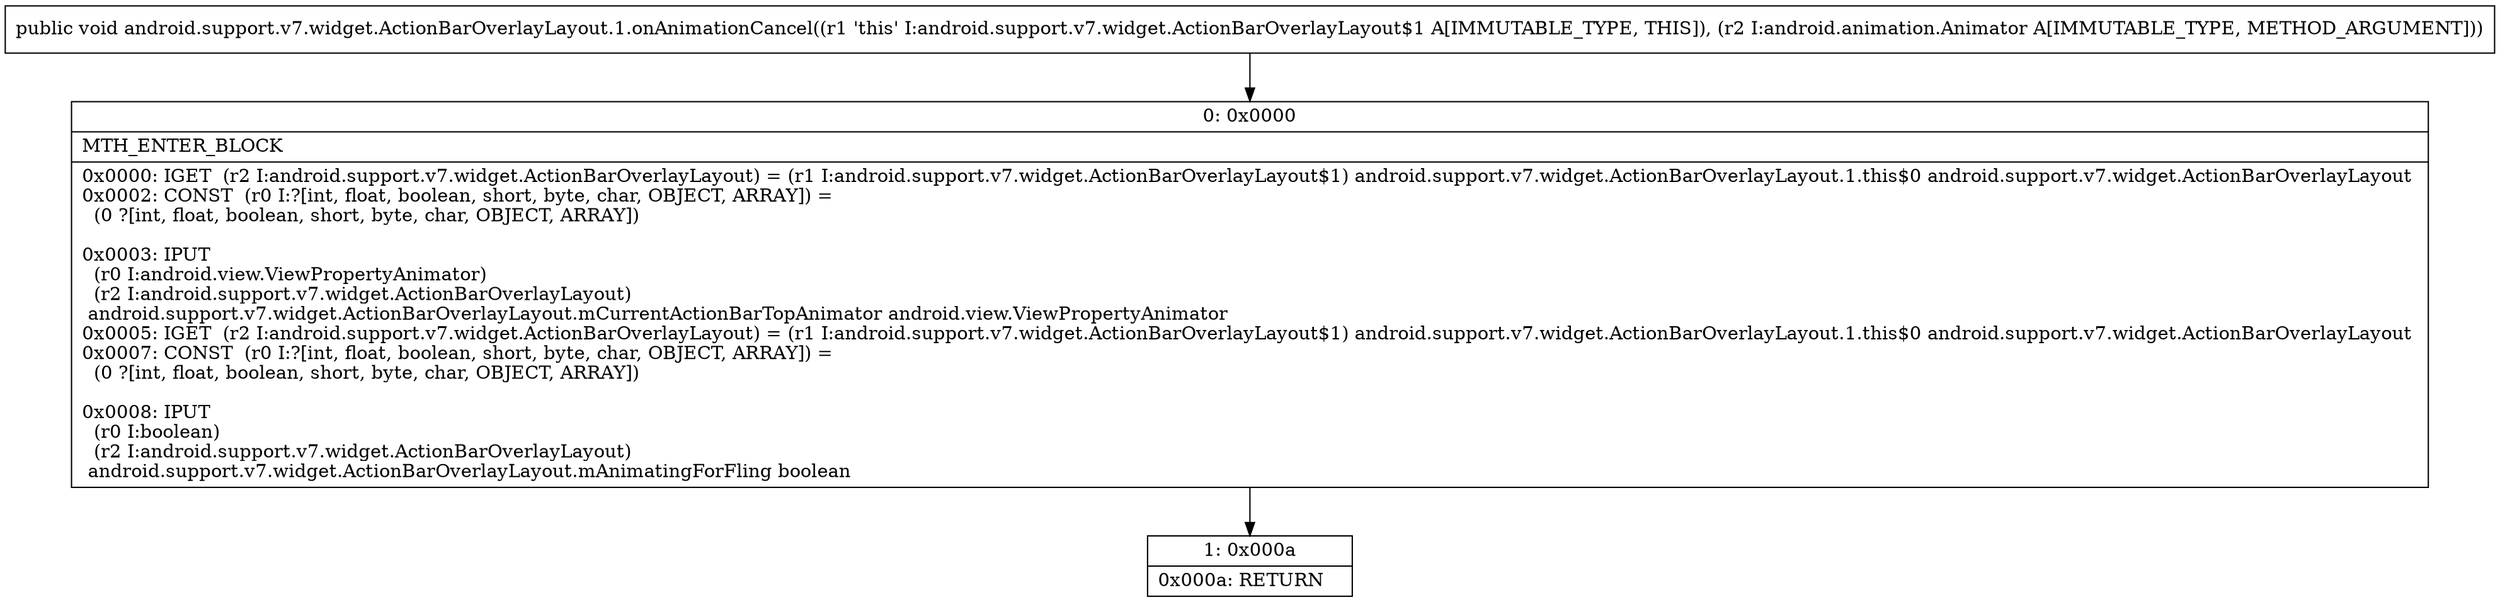 digraph "CFG forandroid.support.v7.widget.ActionBarOverlayLayout.1.onAnimationCancel(Landroid\/animation\/Animator;)V" {
Node_0 [shape=record,label="{0\:\ 0x0000|MTH_ENTER_BLOCK\l|0x0000: IGET  (r2 I:android.support.v7.widget.ActionBarOverlayLayout) = (r1 I:android.support.v7.widget.ActionBarOverlayLayout$1) android.support.v7.widget.ActionBarOverlayLayout.1.this$0 android.support.v7.widget.ActionBarOverlayLayout \l0x0002: CONST  (r0 I:?[int, float, boolean, short, byte, char, OBJECT, ARRAY]) = \l  (0 ?[int, float, boolean, short, byte, char, OBJECT, ARRAY])\l \l0x0003: IPUT  \l  (r0 I:android.view.ViewPropertyAnimator)\l  (r2 I:android.support.v7.widget.ActionBarOverlayLayout)\l android.support.v7.widget.ActionBarOverlayLayout.mCurrentActionBarTopAnimator android.view.ViewPropertyAnimator \l0x0005: IGET  (r2 I:android.support.v7.widget.ActionBarOverlayLayout) = (r1 I:android.support.v7.widget.ActionBarOverlayLayout$1) android.support.v7.widget.ActionBarOverlayLayout.1.this$0 android.support.v7.widget.ActionBarOverlayLayout \l0x0007: CONST  (r0 I:?[int, float, boolean, short, byte, char, OBJECT, ARRAY]) = \l  (0 ?[int, float, boolean, short, byte, char, OBJECT, ARRAY])\l \l0x0008: IPUT  \l  (r0 I:boolean)\l  (r2 I:android.support.v7.widget.ActionBarOverlayLayout)\l android.support.v7.widget.ActionBarOverlayLayout.mAnimatingForFling boolean \l}"];
Node_1 [shape=record,label="{1\:\ 0x000a|0x000a: RETURN   \l}"];
MethodNode[shape=record,label="{public void android.support.v7.widget.ActionBarOverlayLayout.1.onAnimationCancel((r1 'this' I:android.support.v7.widget.ActionBarOverlayLayout$1 A[IMMUTABLE_TYPE, THIS]), (r2 I:android.animation.Animator A[IMMUTABLE_TYPE, METHOD_ARGUMENT])) }"];
MethodNode -> Node_0;
Node_0 -> Node_1;
}

